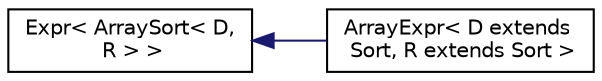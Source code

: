 digraph "Graphical Class Hierarchy"
{
  edge [fontname="Helvetica",fontsize="10",labelfontname="Helvetica",labelfontsize="10"];
  node [fontname="Helvetica",fontsize="10",shape=record];
  rankdir="LR";
  Node0 [label="Expr\< ArraySort\< D,\l R \> \>",height=0.2,width=0.4,color="black", fillcolor="white", style="filled",URL="$classcom_1_1microsoft_1_1z3_1_1_expr.html"];
  Node0 -> Node1 [dir="back",color="midnightblue",fontsize="10",style="solid",fontname="Helvetica"];
  Node1 [label="ArrayExpr\< D extends\l Sort, R extends Sort \>",height=0.2,width=0.4,color="black", fillcolor="white", style="filled",URL="$classcom_1_1microsoft_1_1z3_1_1_array_expr.html"];
}
